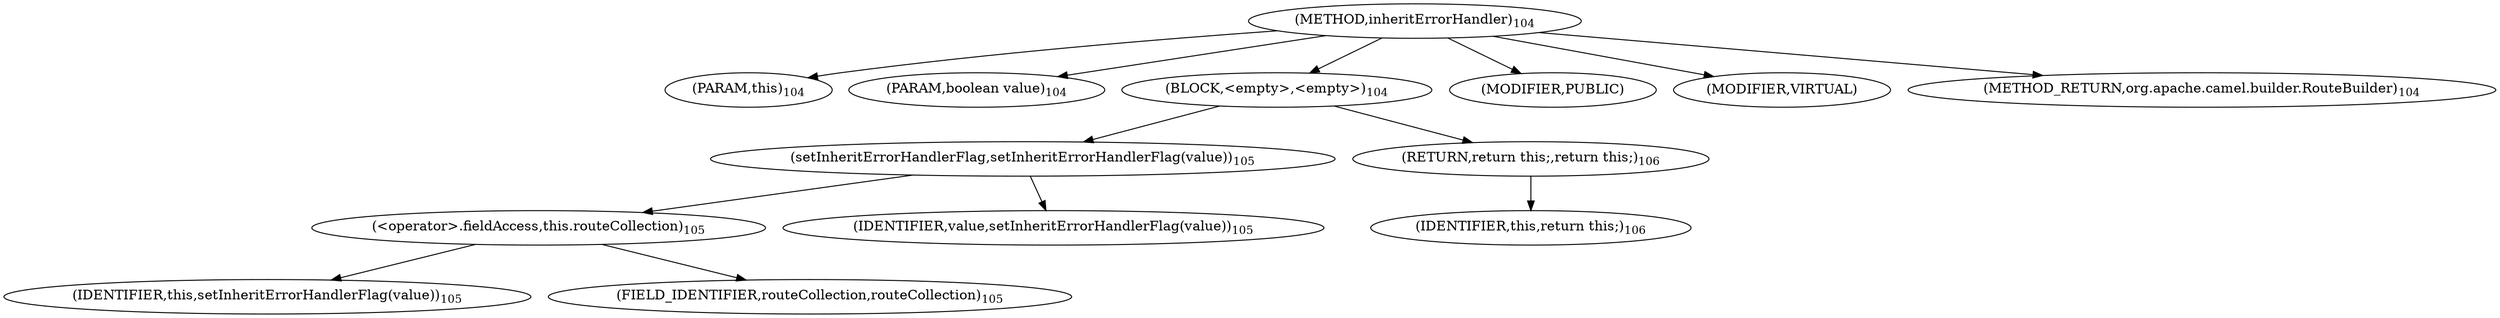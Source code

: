 digraph "inheritErrorHandler" {  
"171" [label = <(METHOD,inheritErrorHandler)<SUB>104</SUB>> ]
"15" [label = <(PARAM,this)<SUB>104</SUB>> ]
"172" [label = <(PARAM,boolean value)<SUB>104</SUB>> ]
"173" [label = <(BLOCK,&lt;empty&gt;,&lt;empty&gt;)<SUB>104</SUB>> ]
"174" [label = <(setInheritErrorHandlerFlag,setInheritErrorHandlerFlag(value))<SUB>105</SUB>> ]
"175" [label = <(&lt;operator&gt;.fieldAccess,this.routeCollection)<SUB>105</SUB>> ]
"176" [label = <(IDENTIFIER,this,setInheritErrorHandlerFlag(value))<SUB>105</SUB>> ]
"177" [label = <(FIELD_IDENTIFIER,routeCollection,routeCollection)<SUB>105</SUB>> ]
"178" [label = <(IDENTIFIER,value,setInheritErrorHandlerFlag(value))<SUB>105</SUB>> ]
"179" [label = <(RETURN,return this;,return this;)<SUB>106</SUB>> ]
"14" [label = <(IDENTIFIER,this,return this;)<SUB>106</SUB>> ]
"180" [label = <(MODIFIER,PUBLIC)> ]
"181" [label = <(MODIFIER,VIRTUAL)> ]
"182" [label = <(METHOD_RETURN,org.apache.camel.builder.RouteBuilder)<SUB>104</SUB>> ]
  "171" -> "15" 
  "171" -> "172" 
  "171" -> "173" 
  "171" -> "180" 
  "171" -> "181" 
  "171" -> "182" 
  "173" -> "174" 
  "173" -> "179" 
  "174" -> "175" 
  "174" -> "178" 
  "175" -> "176" 
  "175" -> "177" 
  "179" -> "14" 
}
